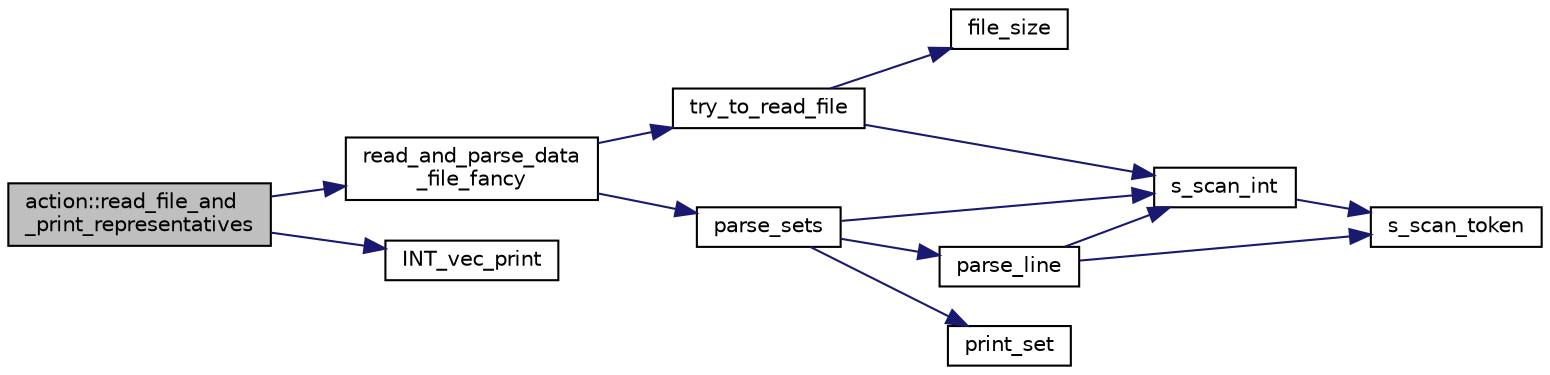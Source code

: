 digraph "action::read_file_and_print_representatives"
{
  edge [fontname="Helvetica",fontsize="10",labelfontname="Helvetica",labelfontsize="10"];
  node [fontname="Helvetica",fontsize="10",shape=record];
  rankdir="LR";
  Node34185 [label="action::read_file_and\l_print_representatives",height=0.2,width=0.4,color="black", fillcolor="grey75", style="filled", fontcolor="black"];
  Node34185 -> Node34186 [color="midnightblue",fontsize="10",style="solid",fontname="Helvetica"];
  Node34186 [label="read_and_parse_data\l_file_fancy",height=0.2,width=0.4,color="black", fillcolor="white", style="filled",URL="$d5/db4/io__and__os_8h.html#aeb8585c8a2e92cfdfbe73d8995800de8"];
  Node34186 -> Node34187 [color="midnightblue",fontsize="10",style="solid",fontname="Helvetica"];
  Node34187 [label="try_to_read_file",height=0.2,width=0.4,color="black", fillcolor="white", style="filled",URL="$d4/d74/util_8_c.html#a1097b6ad7e39d3771b7e6a2fcb9326e9"];
  Node34187 -> Node34188 [color="midnightblue",fontsize="10",style="solid",fontname="Helvetica"];
  Node34188 [label="file_size",height=0.2,width=0.4,color="black", fillcolor="white", style="filled",URL="$d4/d74/util_8_c.html#a5c37cf5785204b6e9adf647dc14d0e50"];
  Node34187 -> Node34189 [color="midnightblue",fontsize="10",style="solid",fontname="Helvetica"];
  Node34189 [label="s_scan_int",height=0.2,width=0.4,color="black", fillcolor="white", style="filled",URL="$d4/d74/util_8_c.html#ab43cab8ae063700a2fc82113b69eea5f"];
  Node34189 -> Node34190 [color="midnightblue",fontsize="10",style="solid",fontname="Helvetica"];
  Node34190 [label="s_scan_token",height=0.2,width=0.4,color="black", fillcolor="white", style="filled",URL="$d4/d74/util_8_c.html#a8d1a4ad92d09138f7a1a7e389469ed45"];
  Node34186 -> Node34191 [color="midnightblue",fontsize="10",style="solid",fontname="Helvetica"];
  Node34191 [label="parse_sets",height=0.2,width=0.4,color="black", fillcolor="white", style="filled",URL="$d4/d74/util_8_c.html#a1612628db54b7daaa67b440f2343b240"];
  Node34191 -> Node34189 [color="midnightblue",fontsize="10",style="solid",fontname="Helvetica"];
  Node34191 -> Node34192 [color="midnightblue",fontsize="10",style="solid",fontname="Helvetica"];
  Node34192 [label="parse_line",height=0.2,width=0.4,color="black", fillcolor="white", style="filled",URL="$d4/d74/util_8_c.html#a19b7001c6d761d06e3aa469ad260c9de"];
  Node34192 -> Node34189 [color="midnightblue",fontsize="10",style="solid",fontname="Helvetica"];
  Node34192 -> Node34190 [color="midnightblue",fontsize="10",style="solid",fontname="Helvetica"];
  Node34191 -> Node34193 [color="midnightblue",fontsize="10",style="solid",fontname="Helvetica"];
  Node34193 [label="print_set",height=0.2,width=0.4,color="black", fillcolor="white", style="filled",URL="$d4/d74/util_8_c.html#a5cfa0b8a752874778b8fee3739ddaa1c"];
  Node34185 -> Node34194 [color="midnightblue",fontsize="10",style="solid",fontname="Helvetica"];
  Node34194 [label="INT_vec_print",height=0.2,width=0.4,color="black", fillcolor="white", style="filled",URL="$df/dbf/sajeeb_8_c.html#a79a5901af0b47dd0d694109543c027fe"];
}
